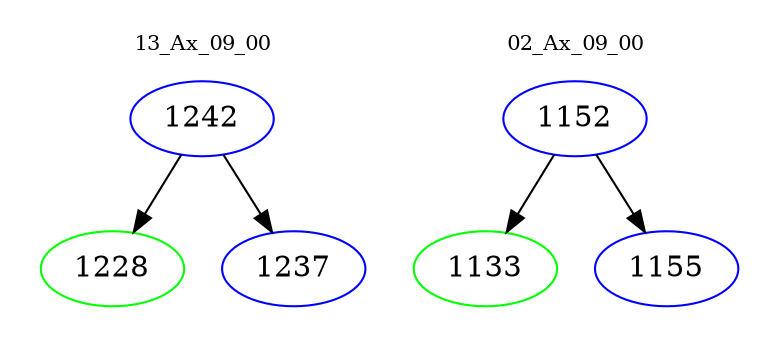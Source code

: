 digraph{
subgraph cluster_0 {
color = white
label = "13_Ax_09_00";
fontsize=10;
T0_1242 [label="1242", color="blue"]
T0_1242 -> T0_1228 [color="black"]
T0_1228 [label="1228", color="green"]
T0_1242 -> T0_1237 [color="black"]
T0_1237 [label="1237", color="blue"]
}
subgraph cluster_1 {
color = white
label = "02_Ax_09_00";
fontsize=10;
T1_1152 [label="1152", color="blue"]
T1_1152 -> T1_1133 [color="black"]
T1_1133 [label="1133", color="green"]
T1_1152 -> T1_1155 [color="black"]
T1_1155 [label="1155", color="blue"]
}
}
